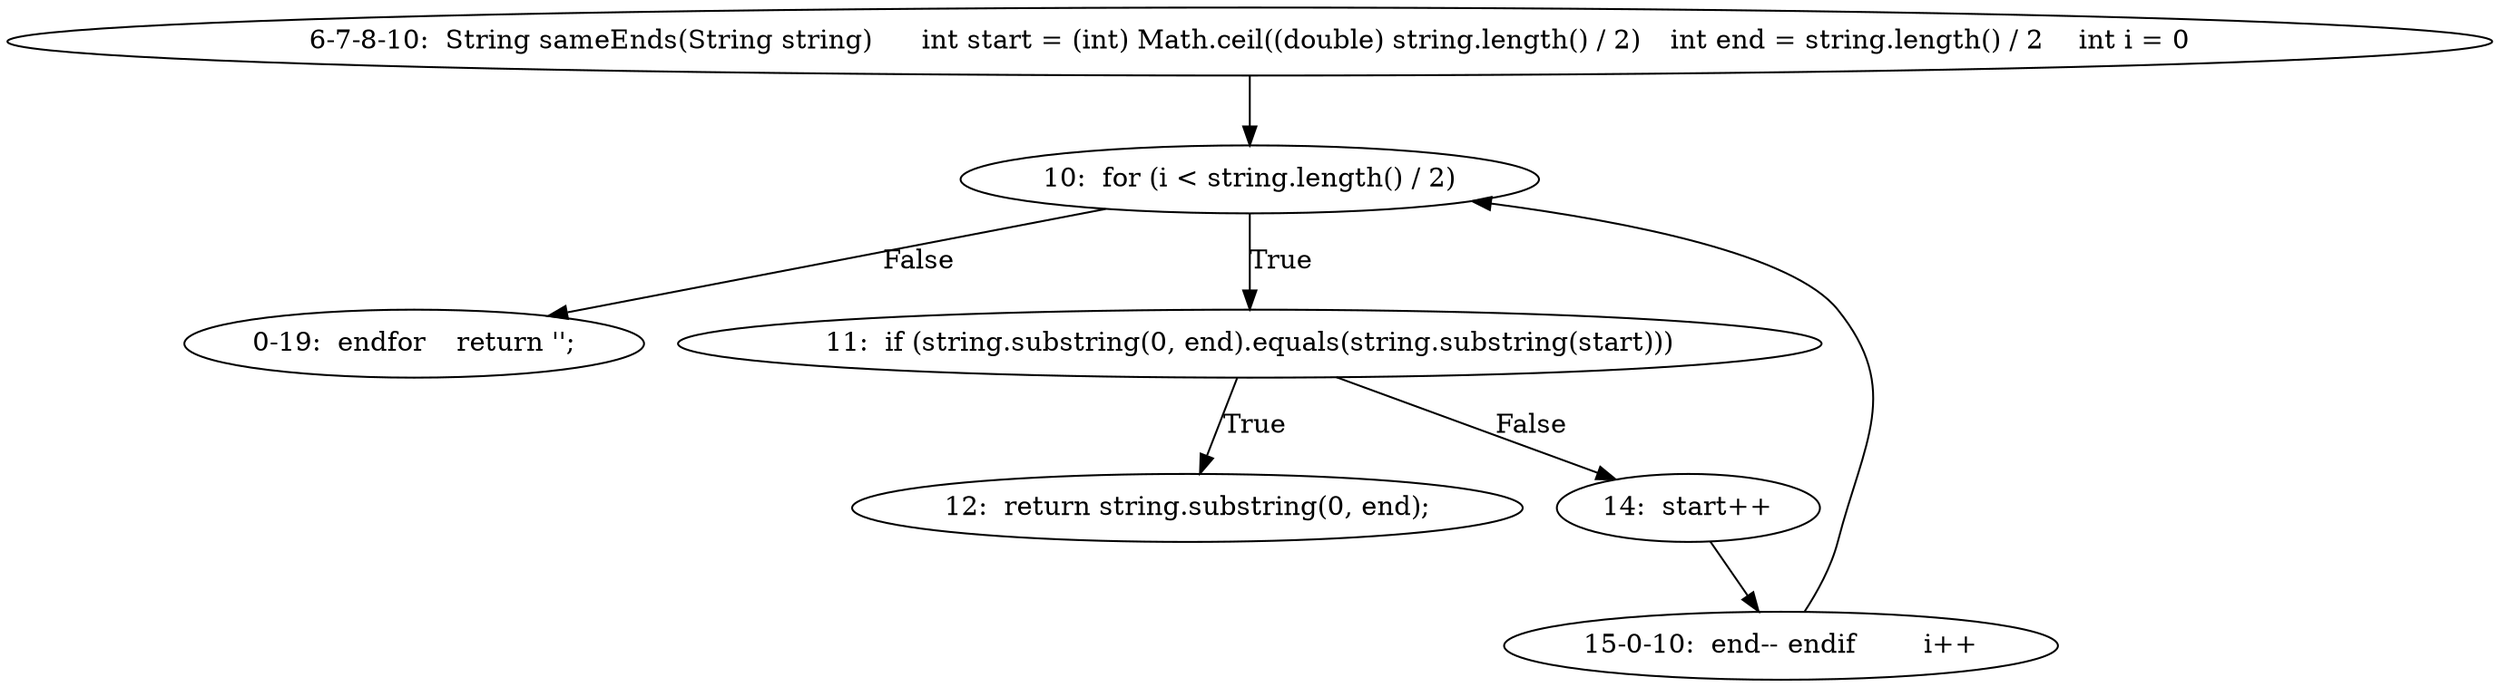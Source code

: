 digraph result_test { 
// graph-vertices
  a3  [label="6-7-8-10:  String sameEnds(String string)	int start = (int) Math.ceil((double) string.length() / 2)	int end = string.length() / 2	int i = 0"]; 
  4  [label="10:  for (i < string.length() / 2)"]; 
  a4  [label="0-19:  endfor	return '';"]; 
  7  [label="11:  if (string.substring(0, end).equals(string.substring(start)))"]; 
  8  [label="12:  return string.substring(0, end);"]; 
  10  [label="14:  start++"]; 
  a6  [label="15-0-10:  end--	endif	i++"]; 
// graph-edges
  a3 -> 4;
  4 -> a4  [label="False"]; 
  4 -> 7  [label="True"]; 
  7 -> 8  [label="True"]; 
  7 -> 10  [label="False"]; 
  10 -> a6;
  a6 -> 4;
}